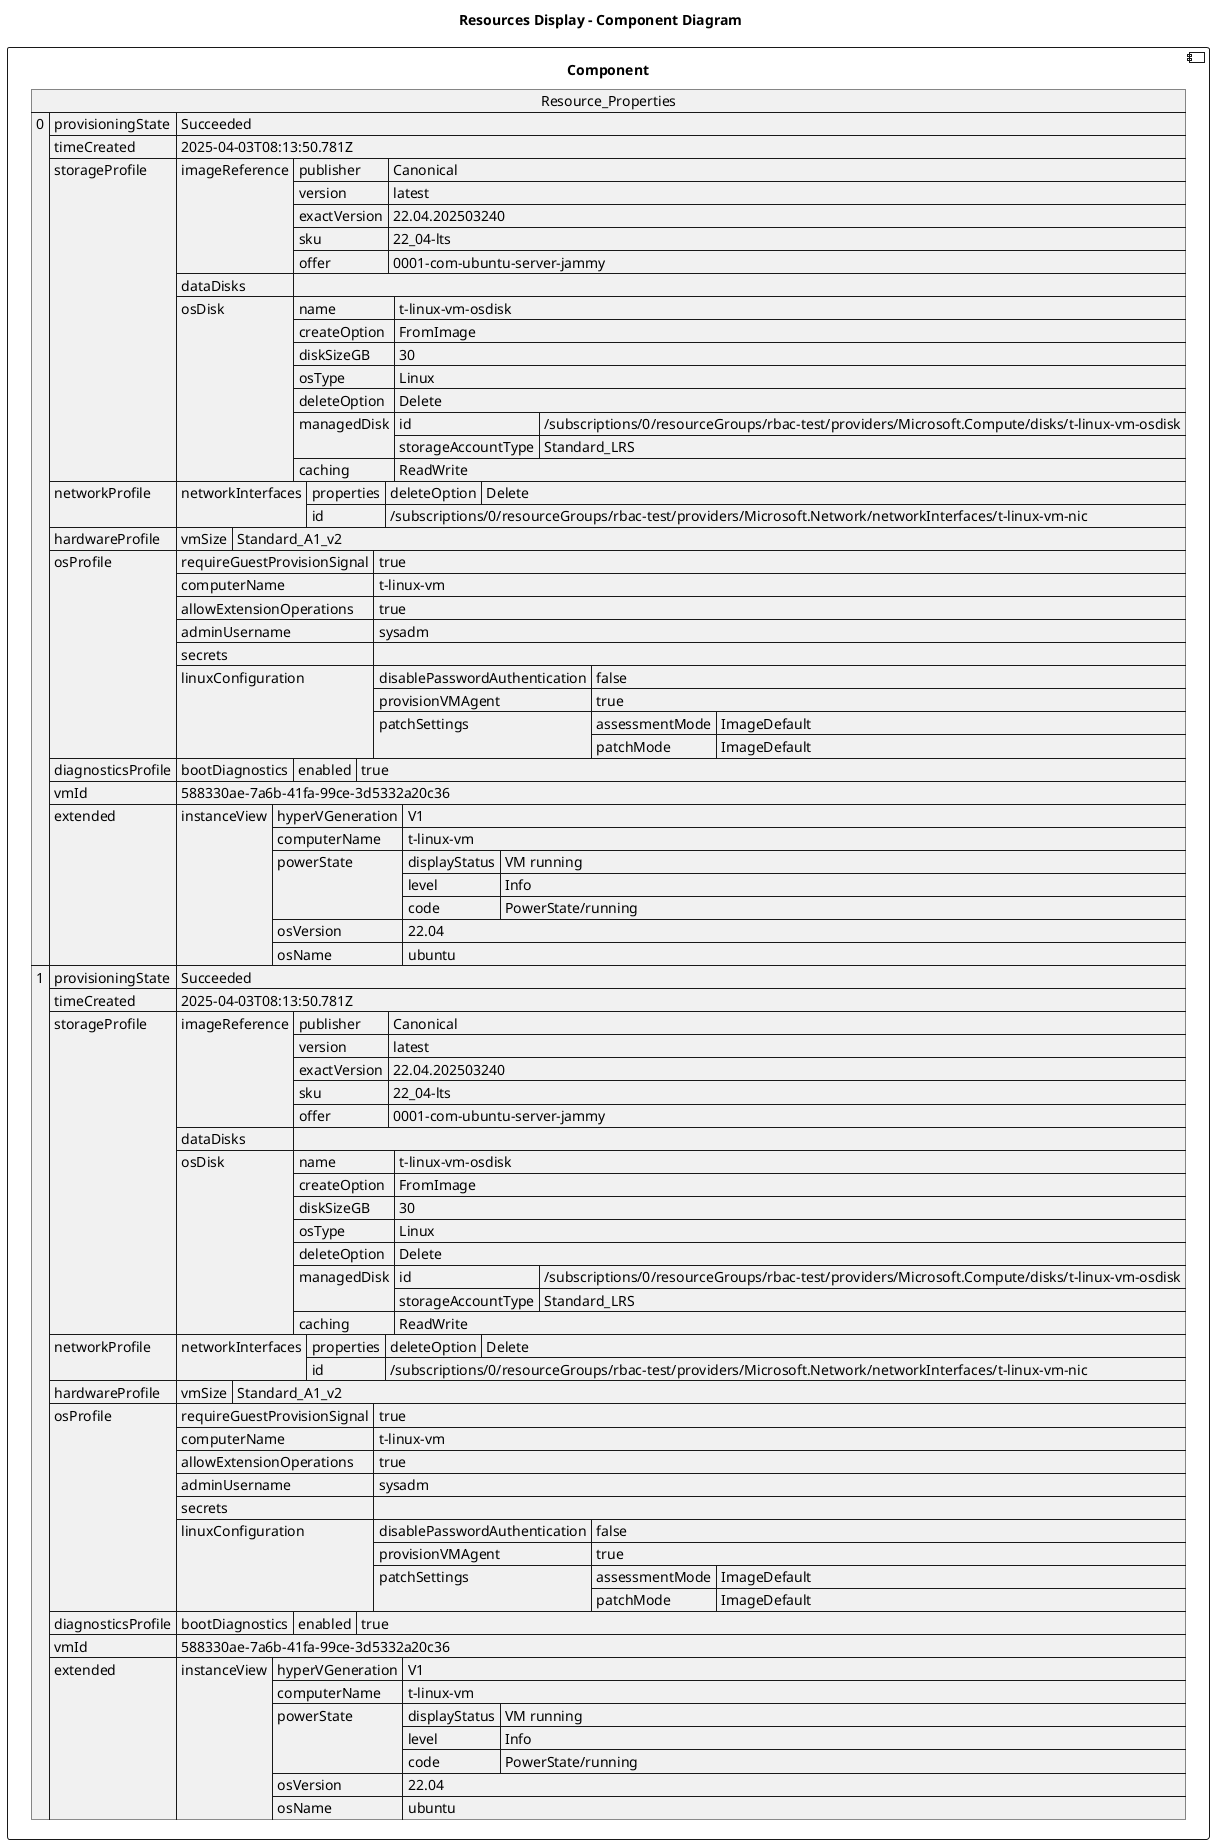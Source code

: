 @startuml

title Resources Display - Component Diagram

component Component {

json  Resource_Properties {
  "0": {
    "provisioningState": "Succeeded",
    "timeCreated": "2025-04-03T08:13:50.781Z",
    "storageProfile": {
      "imageReference": {
        "publisher": "Canonical",
        "version": "latest",
        "exactVersion": "22.04.202503240",
        "sku": "22_04-lts",
        "offer": "0001-com-ubuntu-server-jammy"
      },
      "dataDisks": [],
      "osDisk": {
        "name": "t-linux-vm-osdisk",
        "createOption": "FromImage",
        "diskSizeGB": 30,
        "osType": "Linux",
        "deleteOption": "Delete",
        "managedDisk": {
          "id": "/subscriptions/0/resourceGroups/rbac-test/providers/Microsoft.Compute/disks/t-linux-vm-osdisk",
          "storageAccountType": "Standard_LRS"
        },
        "caching": "ReadWrite"
      }
    },
    "networkProfile": {
      "networkInterfaces": [
        {
          "properties": {
            "deleteOption": "Delete"
          },
          "id": "/subscriptions/0/resourceGroups/rbac-test/providers/Microsoft.Network/networkInterfaces/t-linux-vm-nic"
        }
      ]
    },
    "hardwareProfile": {
      "vmSize": "Standard_A1_v2"
    },
    "osProfile": {
      "requireGuestProvisionSignal": true,
      "computerName": "t-linux-vm",
      "allowExtensionOperations": true,
      "adminUsername": "sysadm",
      "secrets": [],
      "linuxConfiguration": {
        "disablePasswordAuthentication": false,
        "provisionVMAgent": true,
        "patchSettings": {
          "assessmentMode": "ImageDefault",
          "patchMode": "ImageDefault"
        }
      }
    },
    "diagnosticsProfile": {
      "bootDiagnostics": {
        "enabled": true
      }
    },
    "vmId": "588330ae-7a6b-41fa-99ce-3d5332a20c36",
    "extended": {
      "instanceView": {
        "hyperVGeneration": "V1",
        "computerName": "t-linux-vm",
        "powerState": {
          "displayStatus": "VM running",
          "level": "Info",
          "code": "PowerState/running"
        },
        "osVersion": "22.04",
        "osName": "ubuntu"
      }
    }
  },
  "1": {
    "provisioningState": "Succeeded",
    "timeCreated": "2025-04-03T08:13:50.781Z",
    "storageProfile": {
      "imageReference": {
        "publisher": "Canonical",
        "version": "latest",
        "exactVersion": "22.04.202503240",
        "sku": "22_04-lts",
        "offer": "0001-com-ubuntu-server-jammy"
      },
      "dataDisks": [],
      "osDisk": {
        "name": "t-linux-vm-osdisk",
        "createOption": "FromImage",
        "diskSizeGB": 30,
        "osType": "Linux",
        "deleteOption": "Delete",
        "managedDisk": {
          "id": "/subscriptions/0/resourceGroups/rbac-test/providers/Microsoft.Compute/disks/t-linux-vm-osdisk",
          "storageAccountType": "Standard_LRS"
        },
        "caching": "ReadWrite"
      }
    },
    "networkProfile": {
      "networkInterfaces": [
        {
          "properties": {
            "deleteOption": "Delete"
          },
          "id": "/subscriptions/0/resourceGroups/rbac-test/providers/Microsoft.Network/networkInterfaces/t-linux-vm-nic"
        }
      ]
    },
    "hardwareProfile": {
      "vmSize": "Standard_A1_v2"
    },
    "osProfile": {
      "requireGuestProvisionSignal": true,
      "computerName": "t-linux-vm",
      "allowExtensionOperations": true,
      "adminUsername": "sysadm",
      "secrets": [],
      "linuxConfiguration": {
        "disablePasswordAuthentication": false,
        "provisionVMAgent": true,
        "patchSettings": {
          "assessmentMode": "ImageDefault",
          "patchMode": "ImageDefault"
        }
      }
    },
    "diagnosticsProfile": {
      "bootDiagnostics": {
        "enabled": true
      }
    },
    "vmId": "588330ae-7a6b-41fa-99ce-3d5332a20c36",
    "extended": {
      "instanceView": {
        "hyperVGeneration": "V1",
        "computerName": "t-linux-vm",
        "powerState": {
          "displayStatus": "VM running",
          "level": "Info",
          "code": "PowerState/running"
        },
        "osVersion": "22.04",
        "osName": "ubuntu"
      }
    }
  }
}
}
@enduml
